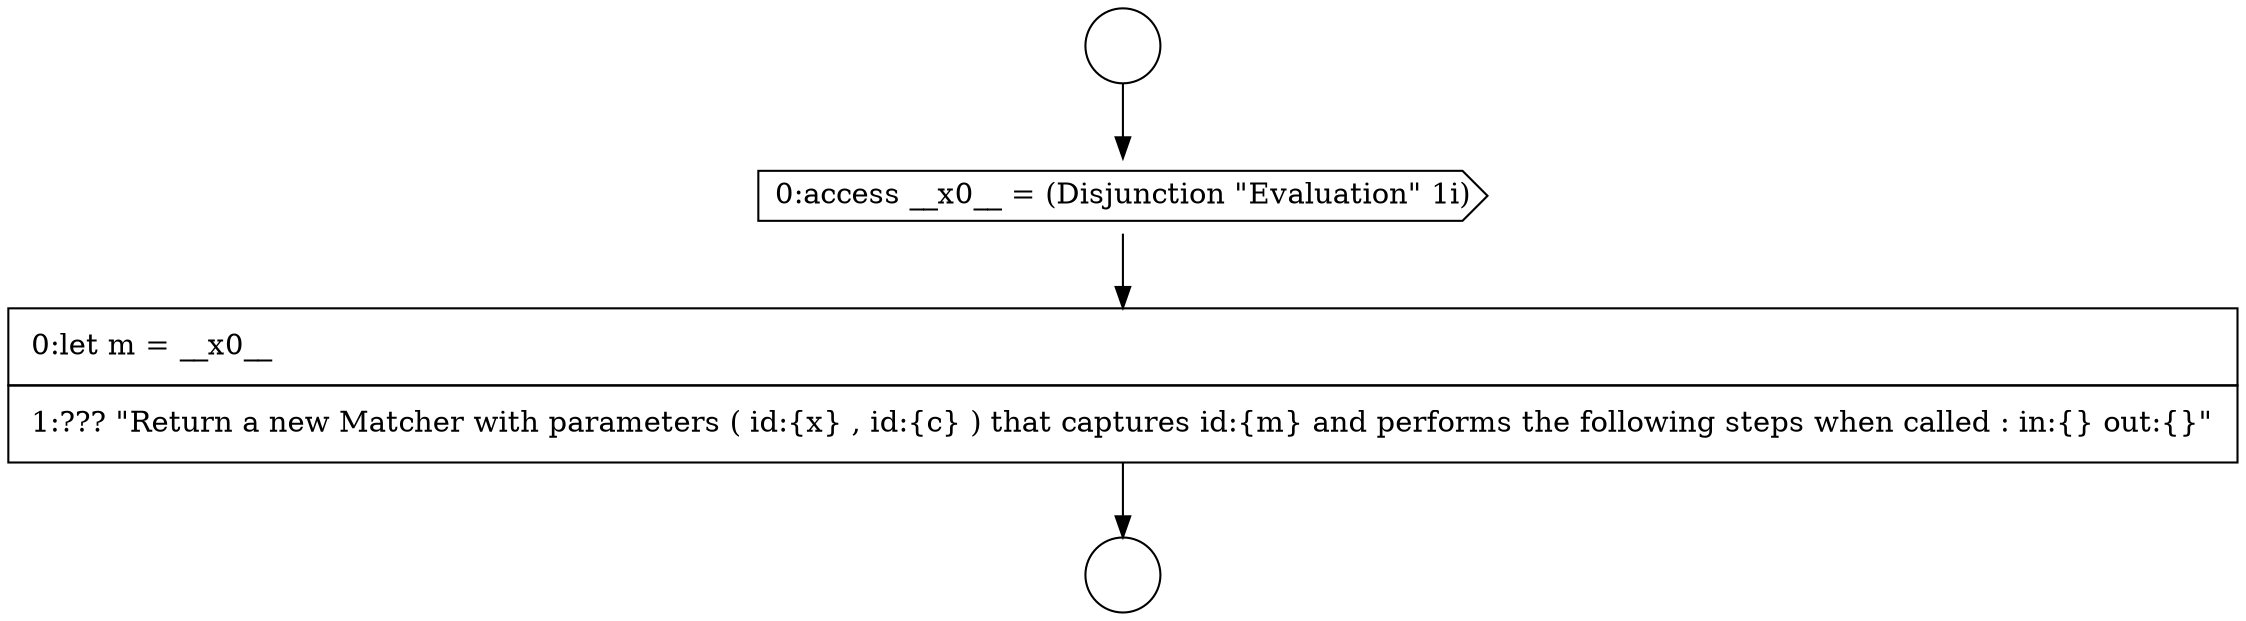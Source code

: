 digraph {
  node14698 [shape=circle label=" " color="black" fillcolor="white" style=filled]
  node14700 [shape=cds, label=<<font color="black">0:access __x0__ = (Disjunction &quot;Evaluation&quot; 1i)</font>> color="black" fillcolor="white" style=filled]
  node14701 [shape=none, margin=0, label=<<font color="black">
    <table border="0" cellborder="1" cellspacing="0" cellpadding="10">
      <tr><td align="left">0:let m = __x0__</td></tr>
      <tr><td align="left">1:??? &quot;Return a new Matcher with parameters ( id:{x} , id:{c} ) that captures id:{m} and performs the following steps when called : in:{} out:{}&quot;</td></tr>
    </table>
  </font>> color="black" fillcolor="white" style=filled]
  node14699 [shape=circle label=" " color="black" fillcolor="white" style=filled]
  node14698 -> node14700 [ color="black"]
  node14700 -> node14701 [ color="black"]
  node14701 -> node14699 [ color="black"]
}

